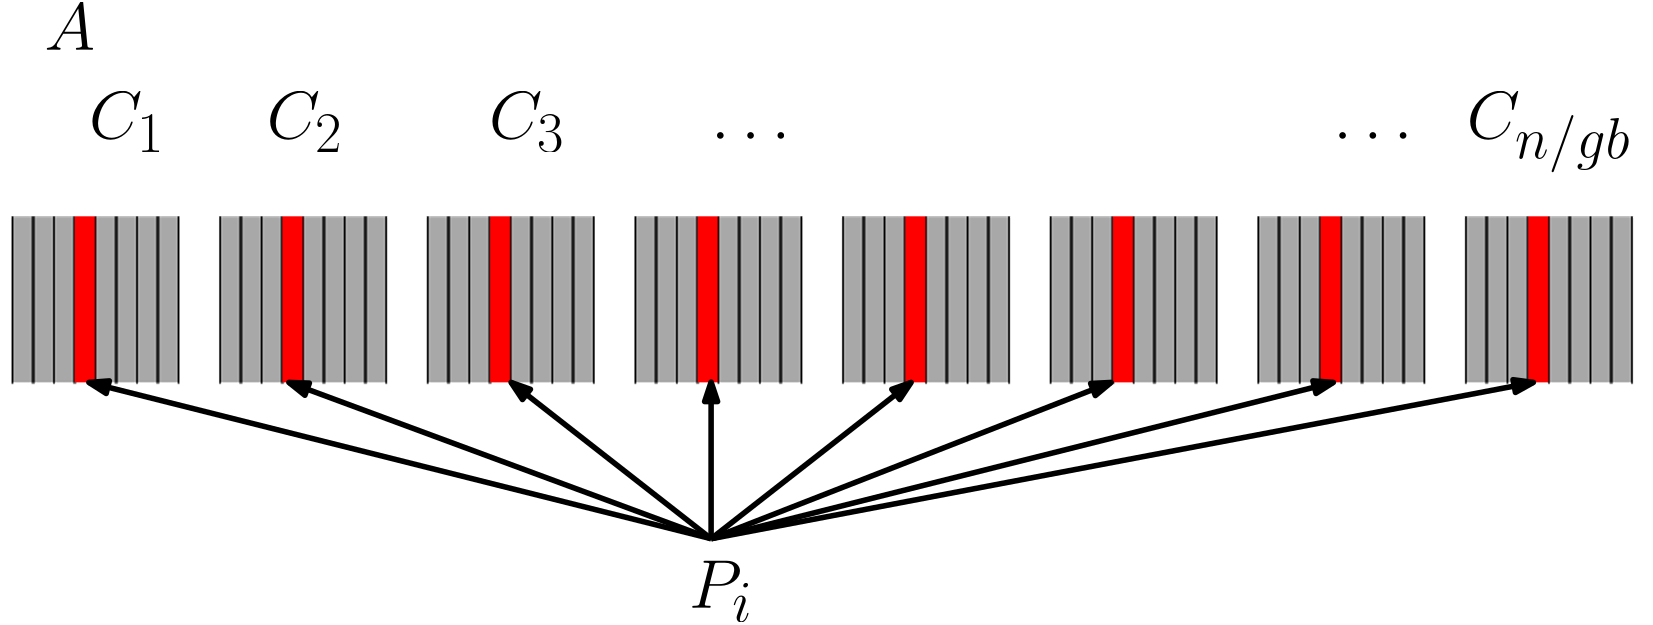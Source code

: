 <?xml version="1.0"?>
<!DOCTYPE ipe SYSTEM "ipe.dtd">
<ipe version="70212" creator="Ipe 7.2.12">
<info created="D:20190923224830" modified="D:20190923225252"/>
<bitmap id="1" width="995" height="104" BitsPerComponent="8" ColorSpace="DeviceRGB" Filter="FlateDecode" length="1479" encoding="base64">
eNrt1rENwzAMRUEu4x24mVfylrSg2gBV2IaKI1IGSnB4xa96uIi4ujvmtV9bfGr8ZPvJ3//V
4lP10mHHjh07duzYsWPHzlne2LFjx44dO3bs2A11ztixY8eOHTt27NixG+ryxo4dO3bs2LFj
x26oc5Y3duzYsWPHjh07dkNd3tixY8eOHTt27NgNdc7yxo4dO3bs2LFjx26oyxs7duzYsWPH
jh07ds7yxo4dO3bs2LFjx26oc8aOHTt27NixY8eO3VCXN3bs2LFjx44dO3ZDnbO8sWPHjh07
duzYsRvq8saOHTt27NixY8duqHOWN3bs2LFjx44dO3ZDXd7YsWPHjh07duzYsXOWN3bs2LFj
x44dO3ZDnTN27NixY8eOHTt27Ia6vLFjx44dO3bs2LEb6pzljR07duzYsWPHjt1Qlzd27Nix
Y8eOHTt2Q52zvLFjx44dO3bs2LEb6vLGjh07duzYsWPHjp2zvLFjx44dO3bs2LEb6pyxY8eO
HTt27NixY+csb+zYsWPHjh07duyGOmd5Y8eOHTt27NixYzfU5Y0dO3bs2LFjx47dUOcsb+zY
sWPHjh07duyGuryxY8eOHTt27NixY+csb+zYsWPHjh07duyGOmfs2LFjx44dO3bs2DnLGzt2
7NixY8eOHbuhzlne2LFjx44dO3bs2A11eWPHjh07duzYsWM31DnLGzt27NixY8eOHbuhLm/s
2LFjx44dO3bs2DnLGzt27NixY8eOHbuhzhk7duzYsWPHjh07ds7yxo4dO3bs2LFjx26oc8aO
HTt27NixY8eO3VCXN3bs2LFjx44dO3ZDnbO8sWPHjh07duzYsRvq8saOHTt27NixY8eOnbO8
sWPHjh07duzYsRvqnLFjx44dO3bs2LFj5yxv7NixY8eOHTt27IY6Z+zYsWPHjh07duzYDXV5
Y8eOHTt27NixYzfUOcsbO3bs2LFjx44du6Eub+zYsWPHjh07duzYOcsbO3bs2LFjx44du6HO
GTt27NixY8eOHTt2zvLGjh07duzYsWPHbqhzxo4dO3bs2LFjx47dUJc3duzYsWPHjh07dkOd
s7yxY8eOHTt27NixG+ryxo4dO3bs2LFjx46ds7yxY8eOHTt27NixG+ryxo4dO3bs2LFjx46d
s7yxY8eOHTt27NixG+qcsWPHjh07duzYsWM31OWNHTt27NixY8eO3VDnLG/s2LFjx44dO3bs
hrq8sWPHjh07duzYsWPnLG/s2LFjx44dO3bshrq8sWPHjh07duzYsWPnLG/s2LFjx44dO3bs
hjpn7NixY8eOHTt27NgNdXljx44dO3bs2LFjN9Q5yxs7duzYsWPHjh27oS5v7NixY8eOHTt2
7Ng5yxs7duzYsWPHjh27oS5v7NixY8eOHTt27Ng5yxs7duzYsWPHjh27oc4ZO3bs2LFjx44d
O3ZDXd7YsWPHjh07duzYDXXO8saOHTt27NixY8duqMsbO3bs2LFjx44du6HOWd7YsWPHjh07
duzYDXV5Y8eOHTt27NixY8fOWd7YsWPHjh07duzYDXXO2LFjx44dO3bs2LEb6vLGjh07duzY
sWPHbqhzljd27NixY8eOHTt2Q13e2LFjx44dO3bs2A11zvLGjh07duzYsWPHbqjLGzt27Nix
Y8eOHTt2zvLGjh07duzYsWPHbqhzxo4dO3bs2LFjx47dUJc3duzYsWPHjh07dkOds7yxY8eO
HTt27NixG+ryxo4dO3bs2LFjx26oc5Y3duzYsWPHjh07dkNd3tixY8eOHTt27Nixc5Y3duzY
sWPHjh07dkOdM3bs2LFjx44dO3bshrq8sWPHjh07duzYsRvqnOWNHTt27NixY8eO3VCXN3bs
2LFjx44dO3ZDnbO8sWPHjh07duzYsW/Cnpntd855nlp5Cjt27KywY8eOHTv2L9idc84555xz
zjnnnHPOOeecc84555zb8G4WRmmQ
</bitmap>
<ipestyle name="basic">
<symbol name="arrow/arc(spx)">
<path stroke="sym-stroke" fill="sym-stroke" pen="sym-pen">
0 0 m
-1 0.333 l
-1 -0.333 l
h
</path>
</symbol>
<symbol name="arrow/farc(spx)">
<path stroke="sym-stroke" fill="white" pen="sym-pen">
0 0 m
-1 0.333 l
-1 -0.333 l
h
</path>
</symbol>
<symbol name="arrow/ptarc(spx)">
<path stroke="sym-stroke" fill="sym-stroke" pen="sym-pen">
0 0 m
-1 0.333 l
-0.8 0 l
-1 -0.333 l
h
</path>
</symbol>
<symbol name="arrow/fptarc(spx)">
<path stroke="sym-stroke" fill="white" pen="sym-pen">
0 0 m
-1 0.333 l
-0.8 0 l
-1 -0.333 l
h
</path>
</symbol>
<symbol name="mark/circle(sx)" transformations="translations">
<path fill="sym-stroke">
0.6 0 0 0.6 0 0 e
0.4 0 0 0.4 0 0 e
</path>
</symbol>
<symbol name="mark/disk(sx)" transformations="translations">
<path fill="sym-stroke">
0.6 0 0 0.6 0 0 e
</path>
</symbol>
<symbol name="mark/fdisk(sfx)" transformations="translations">
<group>
<path fill="sym-fill">
0.5 0 0 0.5 0 0 e
</path>
<path fill="sym-stroke" fillrule="eofill">
0.6 0 0 0.6 0 0 e
0.4 0 0 0.4 0 0 e
</path>
</group>
</symbol>
<symbol name="mark/box(sx)" transformations="translations">
<path fill="sym-stroke" fillrule="eofill">
-0.6 -0.6 m
0.6 -0.6 l
0.6 0.6 l
-0.6 0.6 l
h
-0.4 -0.4 m
0.4 -0.4 l
0.4 0.4 l
-0.4 0.4 l
h
</path>
</symbol>
<symbol name="mark/square(sx)" transformations="translations">
<path fill="sym-stroke">
-0.6 -0.6 m
0.6 -0.6 l
0.6 0.6 l
-0.6 0.6 l
h
</path>
</symbol>
<symbol name="mark/fsquare(sfx)" transformations="translations">
<group>
<path fill="sym-fill">
-0.5 -0.5 m
0.5 -0.5 l
0.5 0.5 l
-0.5 0.5 l
h
</path>
<path fill="sym-stroke" fillrule="eofill">
-0.6 -0.6 m
0.6 -0.6 l
0.6 0.6 l
-0.6 0.6 l
h
-0.4 -0.4 m
0.4 -0.4 l
0.4 0.4 l
-0.4 0.4 l
h
</path>
</group>
</symbol>
<symbol name="mark/cross(sx)" transformations="translations">
<group>
<path fill="sym-stroke">
-0.43 -0.57 m
0.57 0.43 l
0.43 0.57 l
-0.57 -0.43 l
h
</path>
<path fill="sym-stroke">
-0.43 0.57 m
0.57 -0.43 l
0.43 -0.57 l
-0.57 0.43 l
h
</path>
</group>
</symbol>
<symbol name="arrow/fnormal(spx)">
<path stroke="sym-stroke" fill="white" pen="sym-pen">
0 0 m
-1 0.333 l
-1 -0.333 l
h
</path>
</symbol>
<symbol name="arrow/pointed(spx)">
<path stroke="sym-stroke" fill="sym-stroke" pen="sym-pen">
0 0 m
-1 0.333 l
-0.8 0 l
-1 -0.333 l
h
</path>
</symbol>
<symbol name="arrow/fpointed(spx)">
<path stroke="sym-stroke" fill="white" pen="sym-pen">
0 0 m
-1 0.333 l
-0.8 0 l
-1 -0.333 l
h
</path>
</symbol>
<symbol name="arrow/linear(spx)">
<path stroke="sym-stroke" pen="sym-pen">
-1 0.333 m
0 0 l
-1 -0.333 l
</path>
</symbol>
<symbol name="arrow/fdouble(spx)">
<path stroke="sym-stroke" fill="white" pen="sym-pen">
0 0 m
-1 0.333 l
-1 -0.333 l
h
-1 0 m
-2 0.333 l
-2 -0.333 l
h
</path>
</symbol>
<symbol name="arrow/double(spx)">
<path stroke="sym-stroke" fill="sym-stroke" pen="sym-pen">
0 0 m
-1 0.333 l
-1 -0.333 l
h
-1 0 m
-2 0.333 l
-2 -0.333 l
h
</path>
</symbol>
<pen name="heavier" value="0.8"/>
<pen name="fat" value="1.2"/>
<pen name="ultrafat" value="2"/>
<symbolsize name="large" value="5"/>
<symbolsize name="small" value="2"/>
<symbolsize name="tiny" value="1.1"/>
<arrowsize name="large" value="10"/>
<arrowsize name="small" value="5"/>
<arrowsize name="tiny" value="3"/>
<color name="red" value="1 0 0"/>
<color name="green" value="0 1 0"/>
<color name="blue" value="0 0 1"/>
<color name="yellow" value="1 1 0"/>
<color name="orange" value="1 0.647 0"/>
<color name="gold" value="1 0.843 0"/>
<color name="purple" value="0.627 0.125 0.941"/>
<color name="gray" value="0.745"/>
<color name="brown" value="0.647 0.165 0.165"/>
<color name="navy" value="0 0 0.502"/>
<color name="pink" value="1 0.753 0.796"/>
<color name="seagreen" value="0.18 0.545 0.341"/>
<color name="turquoise" value="0.251 0.878 0.816"/>
<color name="violet" value="0.933 0.51 0.933"/>
<color name="darkblue" value="0 0 0.545"/>
<color name="darkcyan" value="0 0.545 0.545"/>
<color name="darkgray" value="0.663"/>
<color name="darkgreen" value="0 0.392 0"/>
<color name="darkmagenta" value="0.545 0 0.545"/>
<color name="darkorange" value="1 0.549 0"/>
<color name="darkred" value="0.545 0 0"/>
<color name="lightblue" value="0.678 0.847 0.902"/>
<color name="lightcyan" value="0.878 1 1"/>
<color name="lightgray" value="0.827"/>
<color name="lightgreen" value="0.565 0.933 0.565"/>
<color name="lightyellow" value="1 1 0.878"/>
<dashstyle name="dashed" value="[4] 0"/>
<dashstyle name="dotted" value="[1 3] 0"/>
<dashstyle name="dash dotted" value="[4 2 1 2] 0"/>
<dashstyle name="dash dot dotted" value="[4 2 1 2 1 2] 0"/>
<textsize name="large" value="\large"/>
<textsize name="Large" value="\Large"/>
<textsize name="LARGE" value="\LARGE"/>
<textsize name="huge" value="\huge"/>
<textsize name="Huge" value="\Huge"/>
<textsize name="small" value="\small"/>
<textsize name="footnote" value="\footnotesize"/>
<textsize name="tiny" value="\tiny"/>
<textstyle name="center" begin="\begin{center}" end="\end{center}"/>
<textstyle name="itemize" begin="\begin{itemize}" end="\end{itemize}"/>
<textstyle name="item" begin="\begin{itemize}\item{}" end="\end{itemize}"/>
<gridsize name="4 pts" value="4"/>
<gridsize name="8 pts (~3 mm)" value="8"/>
<gridsize name="16 pts (~6 mm)" value="16"/>
<gridsize name="32 pts (~12 mm)" value="32"/>
<gridsize name="10 pts (~3.5 mm)" value="10"/>
<gridsize name="20 pts (~7 mm)" value="20"/>
<gridsize name="14 pts (~5 mm)" value="14"/>
<gridsize name="28 pts (~10 mm)" value="28"/>
<gridsize name="56 pts (~20 mm)" value="56"/>
<anglesize name="90 deg" value="90"/>
<anglesize name="60 deg" value="60"/>
<anglesize name="45 deg" value="45"/>
<anglesize name="30 deg" value="30"/>
<anglesize name="22.5 deg" value="22.5"/>
<opacity name="10%" value="0.1"/>
<opacity name="30%" value="0.3"/>
<opacity name="50%" value="0.5"/>
<opacity name="75%" value="0.75"/>
<tiling name="falling" angle="-60" step="4" width="1"/>
<tiling name="rising" angle="30" step="4" width="1"/>
</ipestyle>
<page>
<layer name="alpha"/>
<view layers="alpha" active="alpha"/>
<image layer="alpha" matrix="1 0 0 1 0 224" rect="0 389.905 595 452.095" bitmap="1"/>
<text matrix="1 0 0 1 0 -80" transformations="translations" pos="32 784" stroke="black" type="label" width="27.339" height="16.939" depth="4.78" valign="baseline" size="Huge" style="math">C_1</text>
<text matrix="1 0 0 1 64 -80" transformations="translations" pos="32 784" stroke="black" type="label" width="27.339" height="16.939" depth="4.78" valign="baseline" size="Huge" style="math">C_2</text>
<text matrix="1 0 0 1 0 -80" transformations="translations" pos="176 784" stroke="black" type="label" width="27.339" height="16.939" depth="4.78" valign="baseline" size="Huge" style="math">C_3</text>
<text matrix="1 0 0 1 0 -80" transformations="translations" pos="256 784" stroke="black" type="label" width="28.488" height="2.41" depth="0" valign="baseline" size="Huge" style="math">\ldots</text>
<text matrix="1 0 0 1 -16 -80" transformations="translations" pos="544 784" stroke="black" type="label" width="59.087" height="16.933" depth="12.13" valign="baseline" size="Huge" style="math">C_{n/gb}</text>
<text matrix="1 0 0 1 0 -80" transformations="translations" pos="480 784" stroke="black" type="label" width="28.488" height="2.41" depth="0" valign="baseline" size="Huge" style="math">\ldots</text>
<path matrix="1 0 0 0.319685 0 396.32" stroke="black" pen="ultrafat" arrow="normal/normal">
256 512 m
32 688 l
</path>
<path matrix="1.05556 0 0 0.319685 -14.2222 396.32" stroke="black" pen="ultrafat" arrow="normal/normal">
256 512 m
112 688 l
</path>
<path matrix="0.9 0 0 0.319685 25.6 396.32" stroke="black" pen="ultrafat" arrow="normal/normal">
256 512 m
176 688 l
</path>
<path matrix="1 0 0 0.320349 0 395.981" stroke="black" pen="ultrafat" arrow="normal/normal">
256 512 m
256 688 l
</path>
<path matrix="1.125 0 0 0.319685 -32 396.32" stroke="black" pen="ultrafat" arrow="normal/normal">
256 512 m
320 688 l
</path>
<path matrix="1 0 0 0.319685 0 396.32" stroke="black" pen="ultrafat" arrow="normal/normal">
256 512 m
400 688 l
</path>
<path matrix="1 0 0 0.319685 0 396.32" stroke="black" pen="ultrafat" arrow="normal/normal">
256 512 m
480 688 l
</path>
<path matrix="1.02778 0 0 0.319685 -7.11111 396.32" stroke="black" pen="ultrafat" arrow="normal/normal">
256 512 m
544 688 l
</path>
<text matrix="1 0 0 -133.574 -8 66787.89" transformations="translations" pos="256 496" stroke="black" type="label" width="23.044" height="16.936" depth="5.01" valign="baseline" size="Huge" style="math">P_i</text>
<text matrix="1 0 0 1 0 -16" transformations="translations" pos="16 752" stroke="black" type="label" width="18.194" height="16.938" depth="0" valign="baseline" size="Huge" style="math">A</text>
</page>
</ipe>
